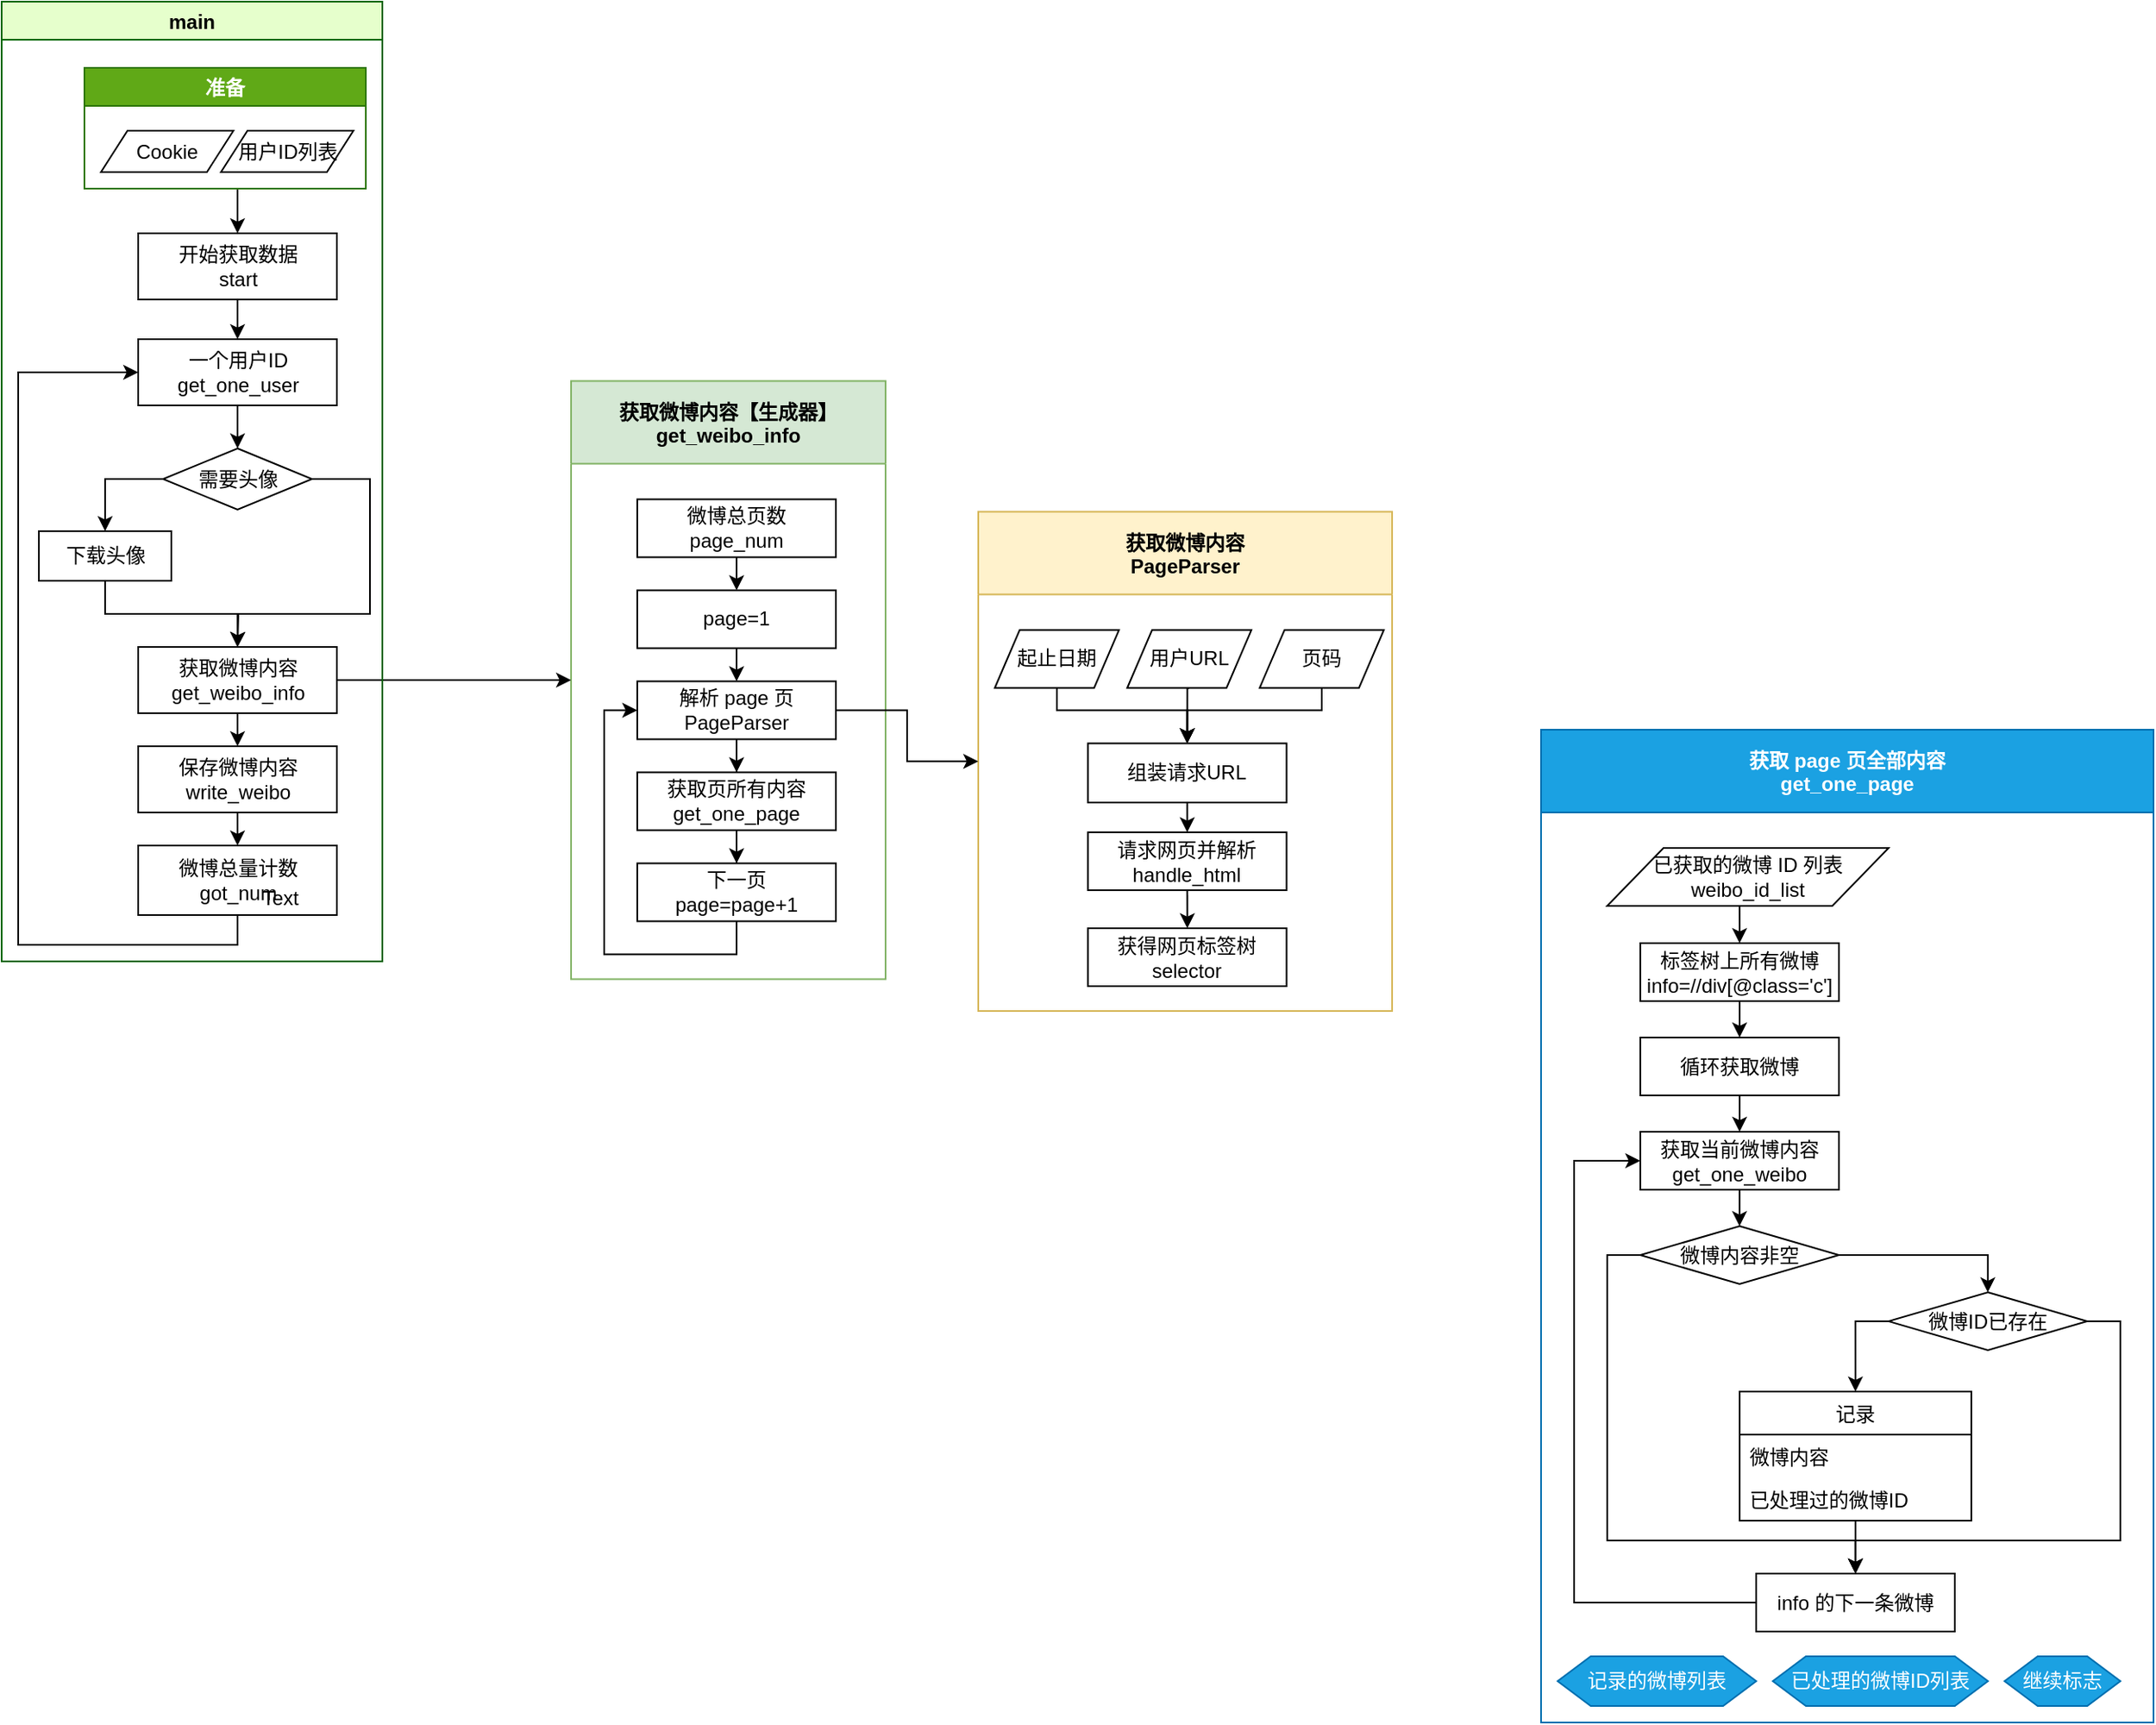 <mxfile version="17.4.0" type="github">
  <diagram id="C5RBs43oDa-KdzZeNtuy" name="Page-1">
    <mxGraphModel dx="944" dy="1624" grid="1" gridSize="10" guides="1" tooltips="1" connect="1" arrows="1" fold="1" page="1" pageScale="1" pageWidth="827" pageHeight="1169" math="1" shadow="0">
      <root>
        <mxCell id="WIyWlLk6GJQsqaUBKTNV-0" />
        <mxCell id="WIyWlLk6GJQsqaUBKTNV-1" parent="WIyWlLk6GJQsqaUBKTNV-0" />
        <mxCell id="X5ubHLuiYz6FB7NnJJDE-8" value="获取微博内容【生成器】&#xa;get_weibo_info" style="swimlane;startSize=50;spacingLeft=5;spacingBottom=5;spacingRight=5;spacingTop=5;spacing=5;fillColor=#d5e8d4;strokeColor=#82b366;" vertex="1" parent="WIyWlLk6GJQsqaUBKTNV-1">
          <mxGeometry x="414" y="169.25" width="190" height="361.5" as="geometry" />
        </mxCell>
        <mxCell id="X5ubHLuiYz6FB7NnJJDE-36" style="edgeStyle=orthogonalEdgeStyle;rounded=0;orthogonalLoop=1;jettySize=auto;html=1;exitX=0.5;exitY=1;exitDx=0;exitDy=0;entryX=0.5;entryY=0;entryDx=0;entryDy=0;" edge="1" parent="X5ubHLuiYz6FB7NnJJDE-8" source="X5ubHLuiYz6FB7NnJJDE-12" target="X5ubHLuiYz6FB7NnJJDE-13">
          <mxGeometry relative="1" as="geometry" />
        </mxCell>
        <mxCell id="X5ubHLuiYz6FB7NnJJDE-12" value="&lt;span&gt;微博总页数 page_num&lt;/span&gt;" style="rounded=0;whiteSpace=wrap;html=1;" vertex="1" parent="X5ubHLuiYz6FB7NnJJDE-8">
          <mxGeometry x="40" y="71.5" width="120" height="35" as="geometry" />
        </mxCell>
        <mxCell id="X5ubHLuiYz6FB7NnJJDE-37" style="edgeStyle=orthogonalEdgeStyle;rounded=0;orthogonalLoop=1;jettySize=auto;html=1;exitX=0.5;exitY=1;exitDx=0;exitDy=0;entryX=0.5;entryY=0;entryDx=0;entryDy=0;" edge="1" parent="X5ubHLuiYz6FB7NnJJDE-8" source="X5ubHLuiYz6FB7NnJJDE-13" target="X5ubHLuiYz6FB7NnJJDE-19">
          <mxGeometry relative="1" as="geometry" />
        </mxCell>
        <mxCell id="X5ubHLuiYz6FB7NnJJDE-13" value="page=1" style="rounded=0;whiteSpace=wrap;html=1;" vertex="1" parent="X5ubHLuiYz6FB7NnJJDE-8">
          <mxGeometry x="40" y="126.5" width="120" height="35" as="geometry" />
        </mxCell>
        <mxCell id="X5ubHLuiYz6FB7NnJJDE-39" value="" style="edgeStyle=orthogonalEdgeStyle;rounded=0;orthogonalLoop=1;jettySize=auto;html=1;" edge="1" parent="X5ubHLuiYz6FB7NnJJDE-8" source="X5ubHLuiYz6FB7NnJJDE-19" target="X5ubHLuiYz6FB7NnJJDE-35">
          <mxGeometry relative="1" as="geometry" />
        </mxCell>
        <mxCell id="X5ubHLuiYz6FB7NnJJDE-19" value="解析 page 页&lt;br&gt;PageParser" style="rounded=0;whiteSpace=wrap;html=1;" vertex="1" parent="X5ubHLuiYz6FB7NnJJDE-8">
          <mxGeometry x="40" y="181.5" width="120" height="35" as="geometry" />
        </mxCell>
        <mxCell id="X5ubHLuiYz6FB7NnJJDE-45" value="" style="edgeStyle=orthogonalEdgeStyle;rounded=0;orthogonalLoop=1;jettySize=auto;html=1;" edge="1" parent="X5ubHLuiYz6FB7NnJJDE-8" source="X5ubHLuiYz6FB7NnJJDE-35" target="X5ubHLuiYz6FB7NnJJDE-41">
          <mxGeometry relative="1" as="geometry" />
        </mxCell>
        <mxCell id="X5ubHLuiYz6FB7NnJJDE-35" value="获取页所有内容&lt;br&gt;get_one_page" style="rounded=0;whiteSpace=wrap;html=1;" vertex="1" parent="X5ubHLuiYz6FB7NnJJDE-8">
          <mxGeometry x="40" y="236.5" width="120" height="35" as="geometry" />
        </mxCell>
        <mxCell id="X5ubHLuiYz6FB7NnJJDE-44" style="edgeStyle=orthogonalEdgeStyle;rounded=0;orthogonalLoop=1;jettySize=auto;html=1;exitX=0.5;exitY=1;exitDx=0;exitDy=0;entryX=0;entryY=0.5;entryDx=0;entryDy=0;" edge="1" parent="X5ubHLuiYz6FB7NnJJDE-8" source="X5ubHLuiYz6FB7NnJJDE-41" target="X5ubHLuiYz6FB7NnJJDE-19">
          <mxGeometry relative="1" as="geometry" />
        </mxCell>
        <mxCell id="X5ubHLuiYz6FB7NnJJDE-41" value="下一页&lt;br&gt;page=page+1" style="rounded=0;whiteSpace=wrap;html=1;" vertex="1" parent="X5ubHLuiYz6FB7NnJJDE-8">
          <mxGeometry x="40" y="291.5" width="120" height="35" as="geometry" />
        </mxCell>
        <mxCell id="X5ubHLuiYz6FB7NnJJDE-46" style="edgeStyle=orthogonalEdgeStyle;rounded=0;orthogonalLoop=1;jettySize=auto;html=1;exitX=1;exitY=0.5;exitDx=0;exitDy=0;entryX=0;entryY=0.5;entryDx=0;entryDy=0;" edge="1" parent="WIyWlLk6GJQsqaUBKTNV-1" source="X5ubHLuiYz6FB7NnJJDE-20" target="X5ubHLuiYz6FB7NnJJDE-8">
          <mxGeometry relative="1" as="geometry" />
        </mxCell>
        <mxCell id="X5ubHLuiYz6FB7NnJJDE-47" value="获取微博内容&#xa;PageParser" style="swimlane;startSize=50;spacingLeft=5;spacingBottom=5;spacingRight=5;spacingTop=5;spacing=5;fillColor=#fff2cc;strokeColor=#d6b656;" vertex="1" parent="WIyWlLk6GJQsqaUBKTNV-1">
          <mxGeometry x="660" y="248.25" width="250" height="301.75" as="geometry" />
        </mxCell>
        <mxCell id="X5ubHLuiYz6FB7NnJJDE-69" style="edgeStyle=orthogonalEdgeStyle;rounded=0;orthogonalLoop=1;jettySize=auto;html=1;exitX=0.5;exitY=1;exitDx=0;exitDy=0;entryX=0.5;entryY=0;entryDx=0;entryDy=0;" edge="1" parent="X5ubHLuiYz6FB7NnJJDE-47" source="X5ubHLuiYz6FB7NnJJDE-49" target="X5ubHLuiYz6FB7NnJJDE-51">
          <mxGeometry relative="1" as="geometry">
            <Array as="points">
              <mxPoint x="48" y="120" />
              <mxPoint x="126" y="120" />
            </Array>
          </mxGeometry>
        </mxCell>
        <mxCell id="X5ubHLuiYz6FB7NnJJDE-49" value="起止日期" style="shape=parallelogram;rounded=0;whiteSpace=wrap;html=1;perimeter=parallelogramPerimeter;comic=0;enumerate=0;treeMoving=0;treeFolding=0;" vertex="1" parent="X5ubHLuiYz6FB7NnJJDE-47">
          <mxGeometry x="10" y="71.5" width="75" height="35" as="geometry" />
        </mxCell>
        <mxCell id="X5ubHLuiYz6FB7NnJJDE-50" style="edgeStyle=orthogonalEdgeStyle;rounded=0;orthogonalLoop=1;jettySize=auto;html=1;exitX=0.5;exitY=1;exitDx=0;exitDy=0;entryX=0.5;entryY=0;entryDx=0;entryDy=0;" edge="1" parent="X5ubHLuiYz6FB7NnJJDE-47" source="X5ubHLuiYz6FB7NnJJDE-51" target="X5ubHLuiYz6FB7NnJJDE-53">
          <mxGeometry relative="1" as="geometry" />
        </mxCell>
        <mxCell id="X5ubHLuiYz6FB7NnJJDE-51" value="组装请求URL" style="rounded=0;whiteSpace=wrap;html=1;" vertex="1" parent="X5ubHLuiYz6FB7NnJJDE-47">
          <mxGeometry x="66.25" y="140" width="120" height="35.75" as="geometry" />
        </mxCell>
        <mxCell id="X5ubHLuiYz6FB7NnJJDE-88" style="edgeStyle=orthogonalEdgeStyle;rounded=0;orthogonalLoop=1;jettySize=auto;html=1;exitX=0.5;exitY=1;exitDx=0;exitDy=0;" edge="1" parent="X5ubHLuiYz6FB7NnJJDE-47" source="X5ubHLuiYz6FB7NnJJDE-53" target="X5ubHLuiYz6FB7NnJJDE-87">
          <mxGeometry relative="1" as="geometry" />
        </mxCell>
        <mxCell id="X5ubHLuiYz6FB7NnJJDE-53" value="请求网页并解析&lt;br&gt;handle_html" style="rounded=0;whiteSpace=wrap;html=1;" vertex="1" parent="X5ubHLuiYz6FB7NnJJDE-47">
          <mxGeometry x="66.25" y="193.75" width="120" height="35" as="geometry" />
        </mxCell>
        <mxCell id="X5ubHLuiYz6FB7NnJJDE-66" style="edgeStyle=orthogonalEdgeStyle;rounded=0;orthogonalLoop=1;jettySize=auto;html=1;exitX=0.5;exitY=1;exitDx=0;exitDy=0;entryX=0.5;entryY=0;entryDx=0;entryDy=0;" edge="1" parent="X5ubHLuiYz6FB7NnJJDE-47" source="X5ubHLuiYz6FB7NnJJDE-58" target="X5ubHLuiYz6FB7NnJJDE-51">
          <mxGeometry relative="1" as="geometry" />
        </mxCell>
        <mxCell id="X5ubHLuiYz6FB7NnJJDE-58" value="用户URL" style="shape=parallelogram;rounded=0;whiteSpace=wrap;html=1;perimeter=parallelogramPerimeter;comic=0;enumerate=0;treeMoving=0;treeFolding=0;" vertex="1" parent="X5ubHLuiYz6FB7NnJJDE-47">
          <mxGeometry x="90" y="71.5" width="75" height="35" as="geometry" />
        </mxCell>
        <mxCell id="X5ubHLuiYz6FB7NnJJDE-70" style="edgeStyle=orthogonalEdgeStyle;rounded=0;orthogonalLoop=1;jettySize=auto;html=1;exitX=0.5;exitY=1;exitDx=0;exitDy=0;entryX=0.5;entryY=0;entryDx=0;entryDy=0;" edge="1" parent="X5ubHLuiYz6FB7NnJJDE-47" source="X5ubHLuiYz6FB7NnJJDE-59" target="X5ubHLuiYz6FB7NnJJDE-51">
          <mxGeometry relative="1" as="geometry">
            <Array as="points">
              <mxPoint x="208" y="120" />
              <mxPoint x="126" y="120" />
            </Array>
          </mxGeometry>
        </mxCell>
        <mxCell id="X5ubHLuiYz6FB7NnJJDE-59" value="页码" style="shape=parallelogram;rounded=0;whiteSpace=wrap;html=1;perimeter=parallelogramPerimeter;comic=0;enumerate=0;treeMoving=0;treeFolding=0;" vertex="1" parent="X5ubHLuiYz6FB7NnJJDE-47">
          <mxGeometry x="170" y="71.5" width="75" height="35" as="geometry" />
        </mxCell>
        <mxCell id="X5ubHLuiYz6FB7NnJJDE-87" value="获得网页标签树&lt;br&gt;selector" style="rounded=0;whiteSpace=wrap;html=1;" vertex="1" parent="X5ubHLuiYz6FB7NnJJDE-47">
          <mxGeometry x="66.25" y="251.75" width="120" height="35" as="geometry" />
        </mxCell>
        <mxCell id="X5ubHLuiYz6FB7NnJJDE-72" style="edgeStyle=orthogonalEdgeStyle;rounded=0;orthogonalLoop=1;jettySize=auto;html=1;exitX=1;exitY=0.5;exitDx=0;exitDy=0;entryX=0;entryY=0.5;entryDx=0;entryDy=0;" edge="1" parent="WIyWlLk6GJQsqaUBKTNV-1" source="X5ubHLuiYz6FB7NnJJDE-19" target="X5ubHLuiYz6FB7NnJJDE-47">
          <mxGeometry relative="1" as="geometry" />
        </mxCell>
        <mxCell id="X5ubHLuiYz6FB7NnJJDE-75" value="获取 page 页全部内容&#xa;get_one_page" style="swimlane;startSize=50;spacingLeft=5;spacingBottom=5;spacingRight=5;spacingTop=5;spacing=5;fillColor=#1ba1e2;strokeColor=#006EAF;fontColor=#ffffff;" vertex="1" parent="WIyWlLk6GJQsqaUBKTNV-1">
          <mxGeometry x="1000" y="380" width="370" height="600" as="geometry" />
        </mxCell>
        <mxCell id="X5ubHLuiYz6FB7NnJJDE-76" style="edgeStyle=orthogonalEdgeStyle;rounded=0;orthogonalLoop=1;jettySize=auto;html=1;exitX=0.5;exitY=1;exitDx=0;exitDy=0;entryX=0.5;entryY=0;entryDx=0;entryDy=0;" edge="1" parent="X5ubHLuiYz6FB7NnJJDE-75" source="X5ubHLuiYz6FB7NnJJDE-77" target="X5ubHLuiYz6FB7NnJJDE-79">
          <mxGeometry relative="1" as="geometry" />
        </mxCell>
        <mxCell id="X5ubHLuiYz6FB7NnJJDE-77" value="&lt;span&gt;已获取的微博 ID 列表&lt;br&gt;weibo_id_list&lt;br&gt;&lt;/span&gt;" style="shape=parallelogram;rounded=0;whiteSpace=wrap;html=1;perimeter=parallelogramPerimeter;" vertex="1" parent="X5ubHLuiYz6FB7NnJJDE-75">
          <mxGeometry x="39.94" y="71.5" width="170" height="35" as="geometry" />
        </mxCell>
        <mxCell id="X5ubHLuiYz6FB7NnJJDE-78" style="edgeStyle=orthogonalEdgeStyle;rounded=0;orthogonalLoop=1;jettySize=auto;html=1;exitX=0.5;exitY=1;exitDx=0;exitDy=0;entryX=0.5;entryY=0;entryDx=0;entryDy=0;" edge="1" parent="X5ubHLuiYz6FB7NnJJDE-75" source="X5ubHLuiYz6FB7NnJJDE-79" target="X5ubHLuiYz6FB7NnJJDE-83">
          <mxGeometry relative="1" as="geometry">
            <mxPoint x="119.94" y="180" as="targetPoint" />
          </mxGeometry>
        </mxCell>
        <mxCell id="X5ubHLuiYz6FB7NnJJDE-79" value="标签树上所有微博&lt;br&gt;info=//div[@class=&#39;c&#39;]" style="rounded=0;whiteSpace=wrap;html=1;" vertex="1" parent="X5ubHLuiYz6FB7NnJJDE-75">
          <mxGeometry x="59.94" y="129" width="120" height="35" as="geometry" />
        </mxCell>
        <mxCell id="X5ubHLuiYz6FB7NnJJDE-94" style="edgeStyle=orthogonalEdgeStyle;rounded=0;orthogonalLoop=1;jettySize=auto;html=1;exitX=0.5;exitY=1;exitDx=0;exitDy=0;entryX=0.5;entryY=0;entryDx=0;entryDy=0;elbow=vertical;" edge="1" parent="X5ubHLuiYz6FB7NnJJDE-75" source="X5ubHLuiYz6FB7NnJJDE-83" target="X5ubHLuiYz6FB7NnJJDE-85">
          <mxGeometry relative="1" as="geometry" />
        </mxCell>
        <mxCell id="X5ubHLuiYz6FB7NnJJDE-83" value="循环获取微博" style="rounded=0;whiteSpace=wrap;html=1;" vertex="1" parent="X5ubHLuiYz6FB7NnJJDE-75">
          <mxGeometry x="59.94" y="186" width="120" height="35" as="geometry" />
        </mxCell>
        <mxCell id="X5ubHLuiYz6FB7NnJJDE-108" value="" style="edgeStyle=orthogonalEdgeStyle;rounded=0;orthogonalLoop=1;jettySize=auto;html=1;elbow=vertical;" edge="1" parent="X5ubHLuiYz6FB7NnJJDE-75" source="X5ubHLuiYz6FB7NnJJDE-85" target="X5ubHLuiYz6FB7NnJJDE-97">
          <mxGeometry relative="1" as="geometry" />
        </mxCell>
        <mxCell id="X5ubHLuiYz6FB7NnJJDE-85" value="获取当前微博内容&lt;br&gt;get_one_weibo" style="rounded=0;whiteSpace=wrap;html=1;" vertex="1" parent="X5ubHLuiYz6FB7NnJJDE-75">
          <mxGeometry x="59.94" y="243" width="120" height="35" as="geometry" />
        </mxCell>
        <mxCell id="X5ubHLuiYz6FB7NnJJDE-110" style="edgeStyle=orthogonalEdgeStyle;rounded=0;orthogonalLoop=1;jettySize=auto;html=1;exitX=0;exitY=0.5;exitDx=0;exitDy=0;elbow=vertical;" edge="1" parent="X5ubHLuiYz6FB7NnJJDE-75" source="X5ubHLuiYz6FB7NnJJDE-97" target="X5ubHLuiYz6FB7NnJJDE-99">
          <mxGeometry relative="1" as="geometry">
            <Array as="points">
              <mxPoint x="39.94" y="317" />
              <mxPoint x="39.94" y="490" />
              <mxPoint x="189.94" y="490" />
            </Array>
          </mxGeometry>
        </mxCell>
        <mxCell id="X5ubHLuiYz6FB7NnJJDE-111" style="edgeStyle=orthogonalEdgeStyle;rounded=0;orthogonalLoop=1;jettySize=auto;html=1;exitX=1;exitY=0.5;exitDx=0;exitDy=0;elbow=vertical;" edge="1" parent="X5ubHLuiYz6FB7NnJJDE-75" source="X5ubHLuiYz6FB7NnJJDE-97" target="X5ubHLuiYz6FB7NnJJDE-98">
          <mxGeometry relative="1" as="geometry" />
        </mxCell>
        <mxCell id="X5ubHLuiYz6FB7NnJJDE-97" value="微博内容非空" style="rhombus;rounded=0;whiteSpace=wrap;html=1;" vertex="1" parent="X5ubHLuiYz6FB7NnJJDE-75">
          <mxGeometry x="59.94" y="300" width="120" height="35" as="geometry" />
        </mxCell>
        <mxCell id="X5ubHLuiYz6FB7NnJJDE-112" style="edgeStyle=orthogonalEdgeStyle;rounded=0;orthogonalLoop=1;jettySize=auto;html=1;exitX=0;exitY=0.5;exitDx=0;exitDy=0;entryX=0.5;entryY=0;entryDx=0;entryDy=0;elbow=vertical;" edge="1" parent="X5ubHLuiYz6FB7NnJJDE-75" source="X5ubHLuiYz6FB7NnJJDE-98" target="X5ubHLuiYz6FB7NnJJDE-104">
          <mxGeometry relative="1" as="geometry" />
        </mxCell>
        <mxCell id="X5ubHLuiYz6FB7NnJJDE-114" style="edgeStyle=orthogonalEdgeStyle;rounded=0;orthogonalLoop=1;jettySize=auto;html=1;exitX=1;exitY=0.5;exitDx=0;exitDy=0;entryX=0.5;entryY=0;entryDx=0;entryDy=0;elbow=vertical;" edge="1" parent="X5ubHLuiYz6FB7NnJJDE-75" source="X5ubHLuiYz6FB7NnJJDE-98" target="X5ubHLuiYz6FB7NnJJDE-99">
          <mxGeometry relative="1" as="geometry">
            <Array as="points">
              <mxPoint x="349.94" y="357" />
              <mxPoint x="349.94" y="490" />
              <mxPoint x="189.94" y="490" />
            </Array>
          </mxGeometry>
        </mxCell>
        <mxCell id="X5ubHLuiYz6FB7NnJJDE-98" value="微博ID已存在" style="rhombus;rounded=0;whiteSpace=wrap;html=1;" vertex="1" parent="X5ubHLuiYz6FB7NnJJDE-75">
          <mxGeometry x="209.94" y="340" width="120" height="35" as="geometry" />
        </mxCell>
        <mxCell id="X5ubHLuiYz6FB7NnJJDE-116" style="edgeStyle=orthogonalEdgeStyle;rounded=0;orthogonalLoop=1;jettySize=auto;html=1;exitX=0;exitY=0.5;exitDx=0;exitDy=0;entryX=0;entryY=0.5;entryDx=0;entryDy=0;elbow=vertical;" edge="1" parent="X5ubHLuiYz6FB7NnJJDE-75" source="X5ubHLuiYz6FB7NnJJDE-99" target="X5ubHLuiYz6FB7NnJJDE-85">
          <mxGeometry relative="1" as="geometry">
            <Array as="points">
              <mxPoint x="19.94" y="527" />
              <mxPoint x="19.94" y="261" />
            </Array>
          </mxGeometry>
        </mxCell>
        <mxCell id="X5ubHLuiYz6FB7NnJJDE-99" value="info 的下一条微博" style="rounded=0;whiteSpace=wrap;html=1;" vertex="1" parent="X5ubHLuiYz6FB7NnJJDE-75">
          <mxGeometry x="129.94" y="510" width="120" height="35" as="geometry" />
        </mxCell>
        <mxCell id="X5ubHLuiYz6FB7NnJJDE-115" style="edgeStyle=orthogonalEdgeStyle;rounded=0;orthogonalLoop=1;jettySize=auto;html=1;exitX=0.5;exitY=1;exitDx=0;exitDy=0;entryX=0.5;entryY=0;entryDx=0;entryDy=0;elbow=vertical;" edge="1" parent="X5ubHLuiYz6FB7NnJJDE-75" source="X5ubHLuiYz6FB7NnJJDE-104" target="X5ubHLuiYz6FB7NnJJDE-99">
          <mxGeometry relative="1" as="geometry" />
        </mxCell>
        <mxCell id="X5ubHLuiYz6FB7NnJJDE-104" value="记录" style="swimlane;fontStyle=0;childLayout=stackLayout;horizontal=1;startSize=26;horizontalStack=0;resizeParent=1;resizeParentMax=0;resizeLast=0;collapsible=1;marginBottom=0;comic=0;" vertex="1" parent="X5ubHLuiYz6FB7NnJJDE-75">
          <mxGeometry x="119.94" y="400" width="140" height="78" as="geometry">
            <mxRectangle x="680" y="900" width="50" height="26" as="alternateBounds" />
          </mxGeometry>
        </mxCell>
        <mxCell id="X5ubHLuiYz6FB7NnJJDE-105" value="微博内容 &#xa;" style="text;strokeColor=none;fillColor=none;align=left;verticalAlign=top;spacingLeft=4;spacingRight=4;overflow=hidden;rotatable=0;points=[[0,0.5],[1,0.5]];portConstraint=eastwest;comic=0;" vertex="1" parent="X5ubHLuiYz6FB7NnJJDE-104">
          <mxGeometry y="26" width="140" height="26" as="geometry" />
        </mxCell>
        <mxCell id="X5ubHLuiYz6FB7NnJJDE-106" value="已处理过的微博ID" style="text;strokeColor=none;fillColor=none;align=left;verticalAlign=top;spacingLeft=4;spacingRight=4;overflow=hidden;rotatable=0;points=[[0,0.5],[1,0.5]];portConstraint=eastwest;comic=0;" vertex="1" parent="X5ubHLuiYz6FB7NnJJDE-104">
          <mxGeometry y="52" width="140" height="26" as="geometry" />
        </mxCell>
        <mxCell id="X5ubHLuiYz6FB7NnJJDE-119" value="记录的微博列表" style="shape=hexagon;perimeter=hexagonPerimeter2;whiteSpace=wrap;html=1;fixedSize=1;comic=0;strokeColor=#006EAF;fillColor=#1ba1e2;fontColor=#ffffff;" vertex="1" parent="X5ubHLuiYz6FB7NnJJDE-75">
          <mxGeometry x="10" y="560" width="120" height="30" as="geometry" />
        </mxCell>
        <mxCell id="X5ubHLuiYz6FB7NnJJDE-120" value="已处理的微博ID列表" style="shape=hexagon;perimeter=hexagonPerimeter2;whiteSpace=wrap;html=1;fixedSize=1;comic=0;strokeColor=#006EAF;fillColor=#1ba1e2;fontColor=#ffffff;" vertex="1" parent="X5ubHLuiYz6FB7NnJJDE-75">
          <mxGeometry x="140" y="560" width="130" height="30" as="geometry" />
        </mxCell>
        <mxCell id="X5ubHLuiYz6FB7NnJJDE-121" value="继续标志" style="shape=hexagon;perimeter=hexagonPerimeter2;whiteSpace=wrap;html=1;fixedSize=1;comic=0;strokeColor=#006EAF;fillColor=#1ba1e2;fontColor=#ffffff;" vertex="1" parent="X5ubHLuiYz6FB7NnJJDE-75">
          <mxGeometry x="280" y="560" width="70" height="30" as="geometry" />
        </mxCell>
        <mxCell id="X5ubHLuiYz6FB7NnJJDE-117" value="main" style="swimlane;comic=0;strokeColor=#006600;fillColor=#E6FFCC;" vertex="1" parent="WIyWlLk6GJQsqaUBKTNV-1">
          <mxGeometry x="70" y="-60" width="230" height="580" as="geometry" />
        </mxCell>
        <mxCell id="WIyWlLk6GJQsqaUBKTNV-7" value="开始获取数据&lt;br&gt;start" style="rounded=1;whiteSpace=wrap;html=1;fontSize=12;glass=0;strokeWidth=1;shadow=0;arcSize=0;" parent="X5ubHLuiYz6FB7NnJJDE-117" vertex="1">
          <mxGeometry x="82.5" y="140" width="120" height="40" as="geometry" />
        </mxCell>
        <mxCell id="X5ubHLuiYz6FB7NnJJDE-123" style="edgeStyle=orthogonalEdgeStyle;rounded=0;orthogonalLoop=1;jettySize=auto;html=1;exitX=0.5;exitY=1;exitDx=0;exitDy=0;entryX=0.5;entryY=0;entryDx=0;entryDy=0;elbow=vertical;" edge="1" parent="X5ubHLuiYz6FB7NnJJDE-117" source="X5ubHLuiYz6FB7NnJJDE-2" target="WIyWlLk6GJQsqaUBKTNV-7">
          <mxGeometry relative="1" as="geometry" />
        </mxCell>
        <mxCell id="X5ubHLuiYz6FB7NnJJDE-2" value="准备" style="swimlane;spacingLeft=2;spacingRight=2;fillColor=#60a917;strokeColor=#2D7600;fontColor=#ffffff;" vertex="1" parent="X5ubHLuiYz6FB7NnJJDE-117">
          <mxGeometry x="50" y="40" width="170" height="73" as="geometry" />
        </mxCell>
        <mxCell id="WIyWlLk6GJQsqaUBKTNV-3" value="Cookie" style="shape=parallelogram;rounded=0;whiteSpace=wrap;html=1;fontSize=12;glass=0;strokeWidth=1;shadow=0;perimeter=parallelogramPerimeter;" parent="X5ubHLuiYz6FB7NnJJDE-2" vertex="1">
          <mxGeometry x="10" y="38" width="80" height="25" as="geometry" />
        </mxCell>
        <mxCell id="X5ubHLuiYz6FB7NnJJDE-3" value="用户ID列表" style="shape=parallelogram;rounded=0;whiteSpace=wrap;html=1;fontSize=12;glass=0;strokeWidth=1;shadow=0;perimeter=parallelogramPerimeter;" vertex="1" parent="X5ubHLuiYz6FB7NnJJDE-2">
          <mxGeometry x="82.5" y="38" width="80" height="25" as="geometry" />
        </mxCell>
        <mxCell id="X5ubHLuiYz6FB7NnJJDE-7" value="一个用户ID&lt;br&gt;get_one_user" style="rounded=1;whiteSpace=wrap;html=1;fontSize=12;glass=0;strokeWidth=1;shadow=0;arcSize=0;" vertex="1" parent="X5ubHLuiYz6FB7NnJJDE-117">
          <mxGeometry x="82.5" y="204" width="120" height="40" as="geometry" />
        </mxCell>
        <mxCell id="X5ubHLuiYz6FB7NnJJDE-33" style="edgeStyle=orthogonalEdgeStyle;rounded=0;orthogonalLoop=1;jettySize=auto;html=1;exitX=0.5;exitY=1;exitDx=0;exitDy=0;entryX=0.5;entryY=0;entryDx=0;entryDy=0;" edge="1" parent="X5ubHLuiYz6FB7NnJJDE-117" source="WIyWlLk6GJQsqaUBKTNV-7" target="X5ubHLuiYz6FB7NnJJDE-7">
          <mxGeometry relative="1" as="geometry" />
        </mxCell>
        <mxCell id="X5ubHLuiYz6FB7NnJJDE-20" value="获取微博内容&lt;br&gt;get_weibo_info" style="rounded=1;whiteSpace=wrap;html=1;fontSize=12;glass=0;strokeWidth=1;shadow=0;flipV=0;flipH=1;arcSize=0;" vertex="1" parent="X5ubHLuiYz6FB7NnJJDE-117">
          <mxGeometry x="82.5" y="390" width="120" height="40" as="geometry" />
        </mxCell>
        <mxCell id="X5ubHLuiYz6FB7NnJJDE-21" value="保存微博内容&lt;br&gt;write_weibo" style="rounded=1;whiteSpace=wrap;html=1;fontSize=12;glass=0;strokeWidth=1;shadow=0;flipV=0;flipH=1;arcSize=0;" vertex="1" parent="X5ubHLuiYz6FB7NnJJDE-117">
          <mxGeometry x="82.5" y="450" width="120" height="40" as="geometry" />
        </mxCell>
        <mxCell id="X5ubHLuiYz6FB7NnJJDE-31" style="edgeStyle=orthogonalEdgeStyle;rounded=0;orthogonalLoop=1;jettySize=auto;html=1;exitX=0.5;exitY=1;exitDx=0;exitDy=0;entryX=0.5;entryY=0;entryDx=0;entryDy=0;" edge="1" parent="X5ubHLuiYz6FB7NnJJDE-117" source="X5ubHLuiYz6FB7NnJJDE-20" target="X5ubHLuiYz6FB7NnJJDE-21">
          <mxGeometry relative="1" as="geometry" />
        </mxCell>
        <mxCell id="X5ubHLuiYz6FB7NnJJDE-29" style="edgeStyle=orthogonalEdgeStyle;rounded=0;orthogonalLoop=1;jettySize=auto;html=1;exitX=1;exitY=0.5;exitDx=0;exitDy=0;entryX=0.5;entryY=0;entryDx=0;entryDy=0;" edge="1" parent="X5ubHLuiYz6FB7NnJJDE-117" source="X5ubHLuiYz6FB7NnJJDE-22" target="X5ubHLuiYz6FB7NnJJDE-20">
          <mxGeometry relative="1" as="geometry">
            <Array as="points">
              <mxPoint x="222.5" y="289" />
              <mxPoint x="222.5" y="370" />
              <mxPoint x="142.5" y="370" />
            </Array>
          </mxGeometry>
        </mxCell>
        <mxCell id="X5ubHLuiYz6FB7NnJJDE-22" value="需要头像" style="rhombus;whiteSpace=wrap;html=1;" vertex="1" parent="X5ubHLuiYz6FB7NnJJDE-117">
          <mxGeometry x="97.5" y="270" width="90" height="37" as="geometry" />
        </mxCell>
        <mxCell id="X5ubHLuiYz6FB7NnJJDE-26" style="edgeStyle=elbowEdgeStyle;rounded=0;orthogonalLoop=1;jettySize=auto;html=1;exitX=0.5;exitY=1;exitDx=0;exitDy=0;entryX=0.5;entryY=0;entryDx=0;entryDy=0;" edge="1" parent="X5ubHLuiYz6FB7NnJJDE-117" source="X5ubHLuiYz6FB7NnJJDE-7" target="X5ubHLuiYz6FB7NnJJDE-22">
          <mxGeometry relative="1" as="geometry" />
        </mxCell>
        <mxCell id="X5ubHLuiYz6FB7NnJJDE-30" style="edgeStyle=orthogonalEdgeStyle;rounded=0;orthogonalLoop=1;jettySize=auto;html=1;exitX=0.5;exitY=1;exitDx=0;exitDy=0;" edge="1" parent="X5ubHLuiYz6FB7NnJJDE-117" source="X5ubHLuiYz6FB7NnJJDE-23">
          <mxGeometry relative="1" as="geometry">
            <mxPoint x="142.5" y="390" as="targetPoint" />
          </mxGeometry>
        </mxCell>
        <mxCell id="X5ubHLuiYz6FB7NnJJDE-23" value="下载头像" style="rounded=1;whiteSpace=wrap;html=1;fontSize=12;glass=0;strokeWidth=1;shadow=0;arcSize=0;" vertex="1" parent="X5ubHLuiYz6FB7NnJJDE-117">
          <mxGeometry x="22.5" y="320" width="80" height="30" as="geometry" />
        </mxCell>
        <mxCell id="X5ubHLuiYz6FB7NnJJDE-28" style="edgeStyle=orthogonalEdgeStyle;rounded=0;orthogonalLoop=1;jettySize=auto;html=1;exitX=0;exitY=0.5;exitDx=0;exitDy=0;entryX=0.5;entryY=0;entryDx=0;entryDy=0;" edge="1" parent="X5ubHLuiYz6FB7NnJJDE-117" source="X5ubHLuiYz6FB7NnJJDE-22" target="X5ubHLuiYz6FB7NnJJDE-23">
          <mxGeometry relative="1" as="geometry" />
        </mxCell>
        <mxCell id="X5ubHLuiYz6FB7NnJJDE-25" style="edgeStyle=orthogonalEdgeStyle;rounded=0;orthogonalLoop=1;jettySize=auto;html=1;exitX=0.5;exitY=1;exitDx=0;exitDy=0;entryX=0;entryY=0.5;entryDx=0;entryDy=0;" edge="1" parent="X5ubHLuiYz6FB7NnJJDE-117" source="X5ubHLuiYz6FB7NnJJDE-24" target="X5ubHLuiYz6FB7NnJJDE-7">
          <mxGeometry relative="1" as="geometry">
            <Array as="points">
              <mxPoint x="143" y="570" />
              <mxPoint x="10" y="570" />
              <mxPoint x="10" y="224" />
            </Array>
          </mxGeometry>
        </mxCell>
        <mxCell id="X5ubHLuiYz6FB7NnJJDE-24" value="微博总量计数&lt;br&gt;got_num" style="rounded=1;whiteSpace=wrap;html=1;fontSize=12;glass=0;strokeWidth=1;shadow=0;flipV=0;flipH=1;arcSize=0;" vertex="1" parent="X5ubHLuiYz6FB7NnJJDE-117">
          <mxGeometry x="82.5" y="510" width="120" height="42" as="geometry" />
        </mxCell>
        <mxCell id="X5ubHLuiYz6FB7NnJJDE-122" value="Text" style="text;html=1;align=center;verticalAlign=middle;resizable=0;points=[];autosize=1;" vertex="1" parent="X5ubHLuiYz6FB7NnJJDE-24">
          <mxGeometry x="65.5" y="22" width="40" height="20" as="geometry" />
        </mxCell>
        <mxCell id="X5ubHLuiYz6FB7NnJJDE-32" style="edgeStyle=orthogonalEdgeStyle;rounded=0;orthogonalLoop=1;jettySize=auto;html=1;exitX=0.5;exitY=1;exitDx=0;exitDy=0;entryX=0.5;entryY=0;entryDx=0;entryDy=0;" edge="1" parent="X5ubHLuiYz6FB7NnJJDE-117" source="X5ubHLuiYz6FB7NnJJDE-21" target="X5ubHLuiYz6FB7NnJJDE-24">
          <mxGeometry relative="1" as="geometry" />
        </mxCell>
      </root>
    </mxGraphModel>
  </diagram>
</mxfile>
